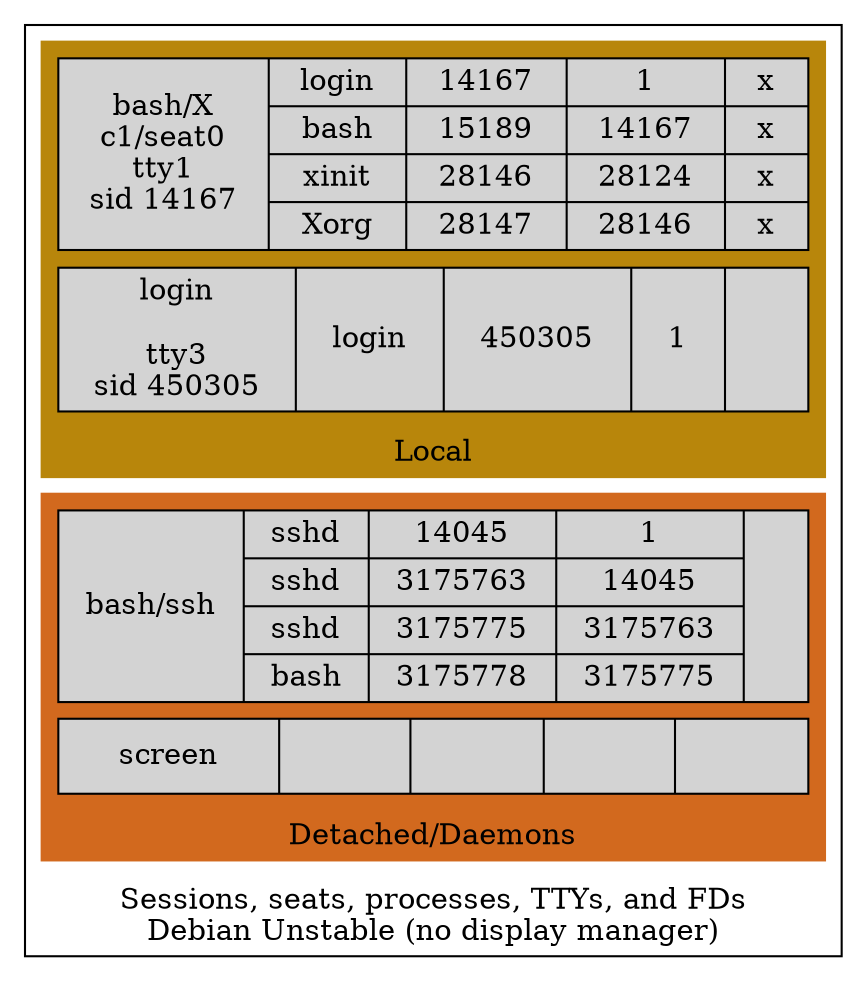 digraph G {
  nodesep="0.1"
  rankdir=RL;
  subgraph clusterPrime {
    label="Sessions, seats, processes, TTYs, and FDs\nDebian Unstable (no display manager)";
    labelloc="b";
    compound="true"
    subgraph clusterLocal {
      color=darkgoldenrod;
      style=filled;
      label="bl0";
      b0 [style=filled,width=5,shape=record,label="{ {bash/X\nc1/seat0\ntty1\nsid 14167}\
                         |{login|bash|xinit|Xorg}|{14167|15189|28146|28147}|{1|14167|28124|28146}|{x|x|x|x}}"];
      b1 [style=filled,width=5,shape=record,label="{ {login\n\ntty3\nsid 450305}\
                         |{login}|{450305}|{1}|{}}"];
      label="Local";
    }
    subgraph clusterDetached {
      color=chocolate;
      style=filled;
      label="bl0";
      b2 [style=filled,width=5,shape=record,label="{ {bash/ssh}\
                         |{sshd|sshd|sshd|bash}|{14045|3175763|3175775|3175778}|{1|14045|3175763|3175775}|{}}"];
      b3 [style=filled,width=5,shape=record,label="{ {screen}\
                         |{}|{}|{}|{}}"];
      label="Detached/Daemons";
    }
  }
} 
